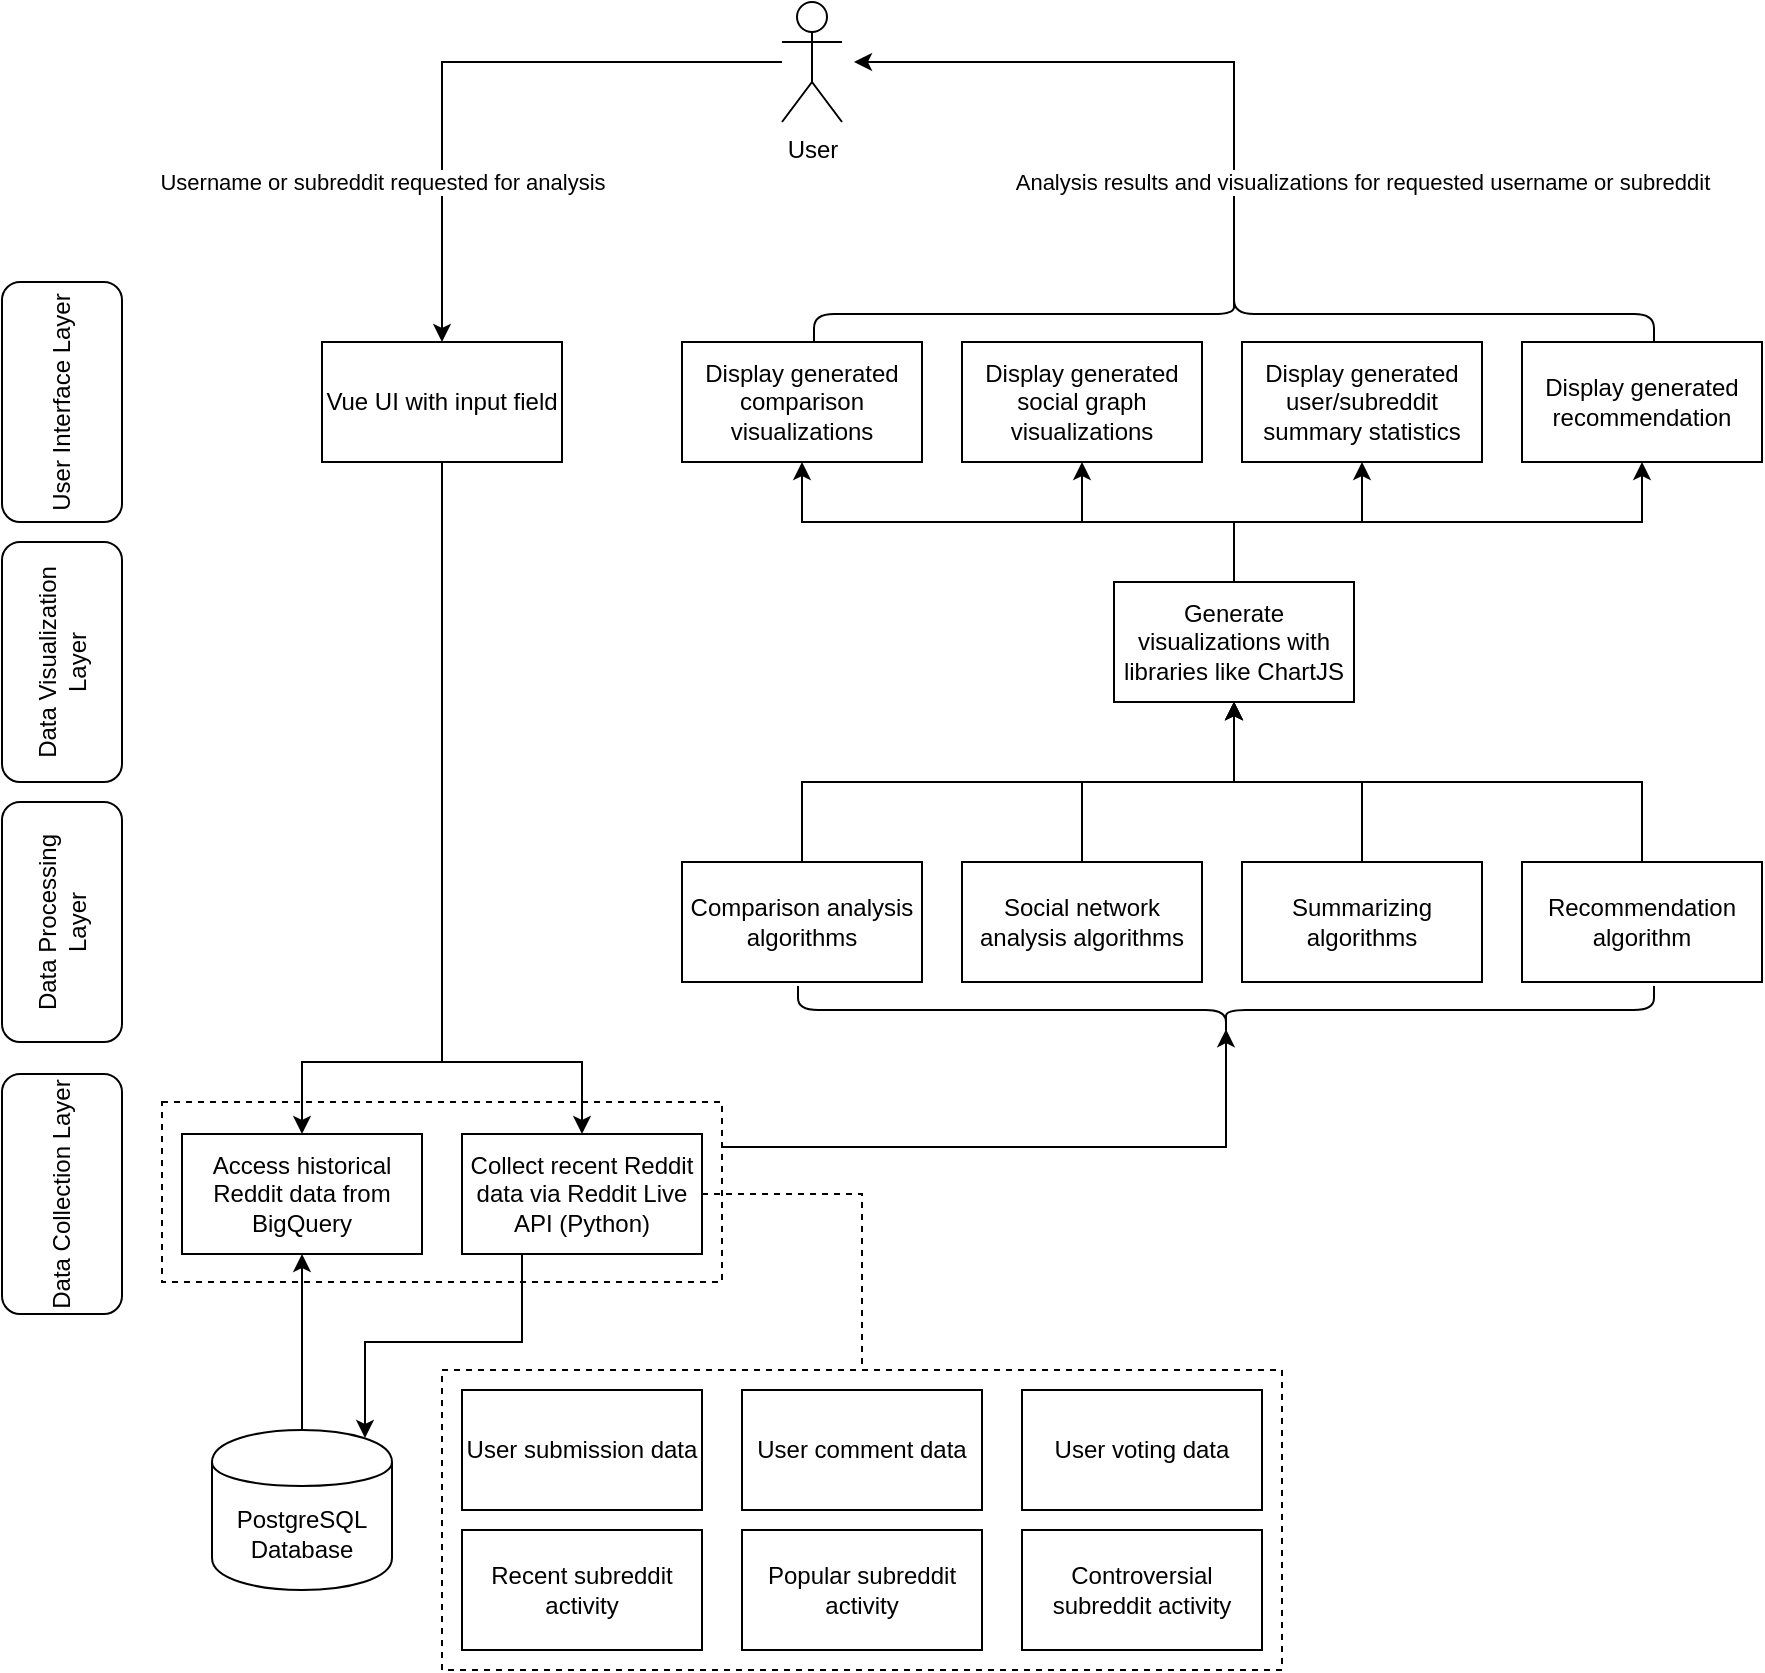 <mxfile version="12.7.1" type="device"><diagram id="1LjFUEdzGcAdAJAdKrHa" name="Page-1"><mxGraphModel dx="1088" dy="546" grid="1" gridSize="10" guides="1" tooltips="1" connect="1" arrows="1" fold="1" page="1" pageScale="1" pageWidth="1100" pageHeight="850" math="0" shadow="0"><root><mxCell id="0"/><mxCell id="1" parent="0"/><mxCell id="5u182XU-EK8H5WtYQh7H-65" style="edgeStyle=orthogonalEdgeStyle;rounded=0;orthogonalLoop=1;jettySize=auto;html=1;exitX=1;exitY=0.25;exitDx=0;exitDy=0;entryX=0.1;entryY=0.5;entryDx=0;entryDy=0;entryPerimeter=0;startArrow=none;startFill=0;endArrow=classic;endFill=1;" parent="1" source="5u182XU-EK8H5WtYQh7H-64" target="5u182XU-EK8H5WtYQh7H-55" edge="1"><mxGeometry relative="1" as="geometry"/></mxCell><mxCell id="5u182XU-EK8H5WtYQh7H-64" value="" style="rounded=0;whiteSpace=wrap;html=1;dashed=1;" parent="1" vertex="1"><mxGeometry x="180" y="561" width="280" height="90" as="geometry"/></mxCell><mxCell id="5u182XU-EK8H5WtYQh7H-37" value="" style="rounded=0;whiteSpace=wrap;html=1;dashed=1;" parent="1" vertex="1"><mxGeometry x="320" y="695" width="420" height="150" as="geometry"/></mxCell><mxCell id="5u182XU-EK8H5WtYQh7H-8" value="Username or subreddit requested for analysis" style="edgeStyle=orthogonalEdgeStyle;rounded=0;orthogonalLoop=1;jettySize=auto;html=1;" parent="1" source="5u182XU-EK8H5WtYQh7H-1" target="5u182XU-EK8H5WtYQh7H-7" edge="1"><mxGeometry x="0.097" y="67" relative="1" as="geometry"><mxPoint x="-97" y="60" as="offset"/></mxGeometry></mxCell><mxCell id="5u182XU-EK8H5WtYQh7H-1" value="User" style="shape=umlActor;verticalLabelPosition=bottom;labelBackgroundColor=#ffffff;verticalAlign=top;html=1;outlineConnect=0;" parent="1" vertex="1"><mxGeometry x="490" y="11" width="30" height="60" as="geometry"/></mxCell><mxCell id="5u182XU-EK8H5WtYQh7H-5" value="User Interface Layer" style="rounded=1;whiteSpace=wrap;html=1;rotation=-90;" parent="1" vertex="1"><mxGeometry x="70" y="181" width="120" height="60" as="geometry"/></mxCell><mxCell id="5u182XU-EK8H5WtYQh7H-62" style="edgeStyle=orthogonalEdgeStyle;rounded=0;orthogonalLoop=1;jettySize=auto;html=1;exitX=0.5;exitY=1;exitDx=0;exitDy=0;startArrow=none;startFill=0;endArrow=classic;endFill=1;" parent="1" source="5u182XU-EK8H5WtYQh7H-7" target="5u182XU-EK8H5WtYQh7H-27" edge="1"><mxGeometry relative="1" as="geometry"><Array as="points"><mxPoint x="320" y="541"/><mxPoint x="250" y="541"/></Array></mxGeometry></mxCell><mxCell id="5u182XU-EK8H5WtYQh7H-63" style="edgeStyle=orthogonalEdgeStyle;rounded=0;orthogonalLoop=1;jettySize=auto;html=1;exitX=0.5;exitY=1;exitDx=0;exitDy=0;startArrow=none;startFill=0;endArrow=classic;endFill=1;" parent="1" source="5u182XU-EK8H5WtYQh7H-7" target="5u182XU-EK8H5WtYQh7H-28" edge="1"><mxGeometry relative="1" as="geometry"><Array as="points"><mxPoint x="320" y="541"/><mxPoint x="390" y="541"/></Array></mxGeometry></mxCell><mxCell id="5u182XU-EK8H5WtYQh7H-7" value="Vue UI with input field" style="rounded=0;whiteSpace=wrap;html=1;" parent="1" vertex="1"><mxGeometry x="260" y="181" width="120" height="60" as="geometry"/></mxCell><mxCell id="5u182XU-EK8H5WtYQh7H-10" value="Display generated comparison visualizations" style="rounded=0;whiteSpace=wrap;html=1;" parent="1" vertex="1"><mxGeometry x="440" y="181" width="120" height="60" as="geometry"/></mxCell><mxCell id="5u182XU-EK8H5WtYQh7H-11" value="Display generated social graph visualizations" style="rounded=0;whiteSpace=wrap;html=1;" parent="1" vertex="1"><mxGeometry x="580" y="181" width="120" height="60" as="geometry"/></mxCell><mxCell id="5u182XU-EK8H5WtYQh7H-12" value="Display generated user/subreddit summary statistics" style="rounded=0;whiteSpace=wrap;html=1;" parent="1" vertex="1"><mxGeometry x="720" y="181" width="120" height="60" as="geometry"/></mxCell><mxCell id="5u182XU-EK8H5WtYQh7H-13" value="Display generated recommendation" style="rounded=0;whiteSpace=wrap;html=1;" parent="1" vertex="1"><mxGeometry x="860" y="181" width="120" height="60" as="geometry"/></mxCell><mxCell id="5u182XU-EK8H5WtYQh7H-14" value="" style="shape=curlyBracket;whiteSpace=wrap;html=1;rounded=1;rotation=90;" parent="1" vertex="1"><mxGeometry x="702" y="-43" width="28" height="420" as="geometry"/></mxCell><mxCell id="5u182XU-EK8H5WtYQh7H-23" value="Analysis results and visualizations for requested username or subreddit" style="endArrow=classic;html=1;rounded=0;" parent="1" edge="1"><mxGeometry x="-0.613" y="-64" width="50" height="50" relative="1" as="geometry"><mxPoint x="716" y="161" as="sourcePoint"/><mxPoint x="526" y="41" as="targetPoint"/><Array as="points"><mxPoint x="716" y="41"/><mxPoint x="620" y="41"/></Array><mxPoint as="offset"/></mxGeometry></mxCell><mxCell id="5u182XU-EK8H5WtYQh7H-24" value="Data Processing Layer" style="rounded=1;whiteSpace=wrap;html=1;rotation=-90;" parent="1" vertex="1"><mxGeometry x="70" y="441" width="120" height="60" as="geometry"/></mxCell><mxCell id="5u182XU-EK8H5WtYQh7H-25" value="Data Collection Layer" style="rounded=1;whiteSpace=wrap;html=1;rotation=-90;" parent="1" vertex="1"><mxGeometry x="70" y="577" width="120" height="60" as="geometry"/></mxCell><mxCell id="5u182XU-EK8H5WtYQh7H-27" value="Access historical Reddit data from BigQuery" style="rounded=0;whiteSpace=wrap;html=1;" parent="1" vertex="1"><mxGeometry x="190" y="577" width="120" height="60" as="geometry"/></mxCell><mxCell id="5u182XU-EK8H5WtYQh7H-53" style="edgeStyle=orthogonalEdgeStyle;rounded=0;orthogonalLoop=1;jettySize=auto;html=1;entryX=0.5;entryY=0;entryDx=0;entryDy=0;endArrow=none;endFill=0;dashed=1;exitX=1;exitY=0.5;exitDx=0;exitDy=0;" parent="1" source="5u182XU-EK8H5WtYQh7H-28" target="5u182XU-EK8H5WtYQh7H-37" edge="1"><mxGeometry relative="1" as="geometry"><mxPoint x="460" y="607" as="sourcePoint"/><Array as="points"><mxPoint x="530" y="607"/></Array></mxGeometry></mxCell><mxCell id="5u182XU-EK8H5WtYQh7H-54" style="edgeStyle=orthogonalEdgeStyle;rounded=0;orthogonalLoop=1;jettySize=auto;html=1;exitX=0.25;exitY=1;exitDx=0;exitDy=0;entryX=0.85;entryY=0.05;entryDx=0;entryDy=0;entryPerimeter=0;endArrow=classic;endFill=1;startArrow=none;startFill=0;" parent="1" source="5u182XU-EK8H5WtYQh7H-28" target="5u182XU-EK8H5WtYQh7H-39" edge="1"><mxGeometry relative="1" as="geometry"/></mxCell><mxCell id="5u182XU-EK8H5WtYQh7H-28" value="Collect recent Reddit data via Reddit Live API (Python)" style="rounded=0;whiteSpace=wrap;html=1;" parent="1" vertex="1"><mxGeometry x="330" y="577" width="120" height="60" as="geometry"/></mxCell><mxCell id="5u182XU-EK8H5WtYQh7H-29" value="User submission data" style="rounded=0;whiteSpace=wrap;html=1;" parent="1" vertex="1"><mxGeometry x="330" y="705" width="120" height="60" as="geometry"/></mxCell><mxCell id="5u182XU-EK8H5WtYQh7H-30" value="User comment data" style="rounded=0;whiteSpace=wrap;html=1;" parent="1" vertex="1"><mxGeometry x="470" y="705" width="120" height="60" as="geometry"/></mxCell><mxCell id="5u182XU-EK8H5WtYQh7H-31" value="User voting data" style="rounded=0;whiteSpace=wrap;html=1;" parent="1" vertex="1"><mxGeometry x="610" y="705" width="120" height="60" as="geometry"/></mxCell><mxCell id="5u182XU-EK8H5WtYQh7H-32" value="Recent subreddit activity" style="rounded=0;whiteSpace=wrap;html=1;" parent="1" vertex="1"><mxGeometry x="330" y="775" width="120" height="60" as="geometry"/></mxCell><mxCell id="5u182XU-EK8H5WtYQh7H-33" value="Controversial subreddit activity" style="rounded=0;whiteSpace=wrap;html=1;" parent="1" vertex="1"><mxGeometry x="610" y="775" width="120" height="60" as="geometry"/></mxCell><mxCell id="5u182XU-EK8H5WtYQh7H-34" value="Popular subreddit activity" style="rounded=0;whiteSpace=wrap;html=1;" parent="1" vertex="1"><mxGeometry x="470" y="775" width="120" height="60" as="geometry"/></mxCell><mxCell id="5u182XU-EK8H5WtYQh7H-41" style="edgeStyle=orthogonalEdgeStyle;rounded=0;orthogonalLoop=1;jettySize=auto;html=1;exitX=0.5;exitY=0;exitDx=0;exitDy=0;entryX=0.5;entryY=1;entryDx=0;entryDy=0;" parent="1" source="5u182XU-EK8H5WtYQh7H-39" target="5u182XU-EK8H5WtYQh7H-27" edge="1"><mxGeometry relative="1" as="geometry"><Array as="points"><mxPoint x="250" y="671"/><mxPoint x="250" y="671"/></Array></mxGeometry></mxCell><mxCell id="5u182XU-EK8H5WtYQh7H-39" value="PostgreSQL Database" style="shape=cylinder;whiteSpace=wrap;html=1;boundedLbl=1;backgroundOutline=1;" parent="1" vertex="1"><mxGeometry x="205" y="725" width="90" height="80" as="geometry"/></mxCell><mxCell id="5u182XU-EK8H5WtYQh7H-56" style="edgeStyle=orthogonalEdgeStyle;rounded=0;orthogonalLoop=1;jettySize=auto;html=1;exitX=0.5;exitY=0;exitDx=0;exitDy=0;entryX=0.5;entryY=1;entryDx=0;entryDy=0;startArrow=none;startFill=0;endArrow=classic;endFill=1;" parent="1" source="5u182XU-EK8H5WtYQh7H-44" target="5u182XU-EK8H5WtYQh7H-48" edge="1"><mxGeometry relative="1" as="geometry"/></mxCell><mxCell id="5u182XU-EK8H5WtYQh7H-44" value="Comparison analysis algorithms" style="rounded=0;whiteSpace=wrap;html=1;" parent="1" vertex="1"><mxGeometry x="440" y="441" width="120" height="60" as="geometry"/></mxCell><mxCell id="5u182XU-EK8H5WtYQh7H-57" style="edgeStyle=orthogonalEdgeStyle;rounded=0;orthogonalLoop=1;jettySize=auto;html=1;exitX=0.5;exitY=0;exitDx=0;exitDy=0;startArrow=none;startFill=0;endArrow=classic;endFill=1;" parent="1" source="5u182XU-EK8H5WtYQh7H-45" target="5u182XU-EK8H5WtYQh7H-48" edge="1"><mxGeometry relative="1" as="geometry"/></mxCell><mxCell id="5u182XU-EK8H5WtYQh7H-45" value="Social network analysis algorithms" style="rounded=0;whiteSpace=wrap;html=1;" parent="1" vertex="1"><mxGeometry x="580" y="441" width="120" height="60" as="geometry"/></mxCell><mxCell id="5u182XU-EK8H5WtYQh7H-59" style="edgeStyle=orthogonalEdgeStyle;rounded=0;orthogonalLoop=1;jettySize=auto;html=1;exitX=0.5;exitY=0;exitDx=0;exitDy=0;entryX=0.5;entryY=1;entryDx=0;entryDy=0;startArrow=none;startFill=0;endArrow=classic;endFill=1;" parent="1" source="5u182XU-EK8H5WtYQh7H-46" target="5u182XU-EK8H5WtYQh7H-48" edge="1"><mxGeometry relative="1" as="geometry"/></mxCell><mxCell id="5u182XU-EK8H5WtYQh7H-46" value="Recommendation algorithm" style="rounded=0;whiteSpace=wrap;html=1;" parent="1" vertex="1"><mxGeometry x="860" y="441" width="120" height="60" as="geometry"/></mxCell><mxCell id="5u182XU-EK8H5WtYQh7H-58" style="edgeStyle=orthogonalEdgeStyle;rounded=0;orthogonalLoop=1;jettySize=auto;html=1;startArrow=none;startFill=0;endArrow=classic;endFill=1;" parent="1" source="5u182XU-EK8H5WtYQh7H-47" target="5u182XU-EK8H5WtYQh7H-48" edge="1"><mxGeometry relative="1" as="geometry"/></mxCell><mxCell id="5u182XU-EK8H5WtYQh7H-47" value="Summarizing algorithms" style="rounded=0;whiteSpace=wrap;html=1;" parent="1" vertex="1"><mxGeometry x="720" y="441" width="120" height="60" as="geometry"/></mxCell><mxCell id="5u182XU-EK8H5WtYQh7H-66" style="edgeStyle=orthogonalEdgeStyle;rounded=0;orthogonalLoop=1;jettySize=auto;html=1;exitX=0.5;exitY=0;exitDx=0;exitDy=0;entryX=0.5;entryY=1;entryDx=0;entryDy=0;startArrow=none;startFill=0;endArrow=classic;endFill=1;" parent="1" source="5u182XU-EK8H5WtYQh7H-48" target="5u182XU-EK8H5WtYQh7H-10" edge="1"><mxGeometry relative="1" as="geometry"/></mxCell><mxCell id="5u182XU-EK8H5WtYQh7H-67" style="edgeStyle=orthogonalEdgeStyle;rounded=0;orthogonalLoop=1;jettySize=auto;html=1;exitX=0.5;exitY=0;exitDx=0;exitDy=0;startArrow=none;startFill=0;endArrow=classic;endFill=1;" parent="1" source="5u182XU-EK8H5WtYQh7H-48" target="5u182XU-EK8H5WtYQh7H-11" edge="1"><mxGeometry relative="1" as="geometry"/></mxCell><mxCell id="5u182XU-EK8H5WtYQh7H-68" style="edgeStyle=orthogonalEdgeStyle;rounded=0;orthogonalLoop=1;jettySize=auto;html=1;exitX=0.5;exitY=0;exitDx=0;exitDy=0;startArrow=none;startFill=0;endArrow=classic;endFill=1;" parent="1" source="5u182XU-EK8H5WtYQh7H-48" target="5u182XU-EK8H5WtYQh7H-12" edge="1"><mxGeometry relative="1" as="geometry"/></mxCell><mxCell id="5u182XU-EK8H5WtYQh7H-69" style="edgeStyle=orthogonalEdgeStyle;rounded=0;orthogonalLoop=1;jettySize=auto;html=1;exitX=0.5;exitY=0;exitDx=0;exitDy=0;entryX=0.5;entryY=1;entryDx=0;entryDy=0;startArrow=none;startFill=0;endArrow=classic;endFill=1;" parent="1" source="5u182XU-EK8H5WtYQh7H-48" target="5u182XU-EK8H5WtYQh7H-13" edge="1"><mxGeometry relative="1" as="geometry"/></mxCell><mxCell id="5u182XU-EK8H5WtYQh7H-48" value="Generate visualizations with libraries like ChartJS" style="rounded=0;whiteSpace=wrap;html=1;" parent="1" vertex="1"><mxGeometry x="656" y="301" width="120" height="60" as="geometry"/></mxCell><mxCell id="5u182XU-EK8H5WtYQh7H-49" value="Data Visualization Layer" style="rounded=1;whiteSpace=wrap;html=1;rotation=-90;" parent="1" vertex="1"><mxGeometry x="70" y="311" width="120" height="60" as="geometry"/></mxCell><mxCell id="5u182XU-EK8H5WtYQh7H-55" value="" style="shape=curlyBracket;whiteSpace=wrap;html=1;rounded=1;rotation=-90;" parent="1" vertex="1"><mxGeometry x="700" y="301" width="24" height="428" as="geometry"/></mxCell></root></mxGraphModel></diagram></mxfile>